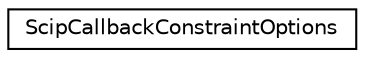 digraph "Graphical Class Hierarchy"
{
 // LATEX_PDF_SIZE
  edge [fontname="Helvetica",fontsize="10",labelfontname="Helvetica",labelfontsize="10"];
  node [fontname="Helvetica",fontsize="10",shape=record];
  rankdir="LR";
  Node0 [label="ScipCallbackConstraintOptions",height=0.2,width=0.4,color="black", fillcolor="white", style="filled",URL="$structoperations__research_1_1_scip_callback_constraint_options.html",tooltip=" "];
}
